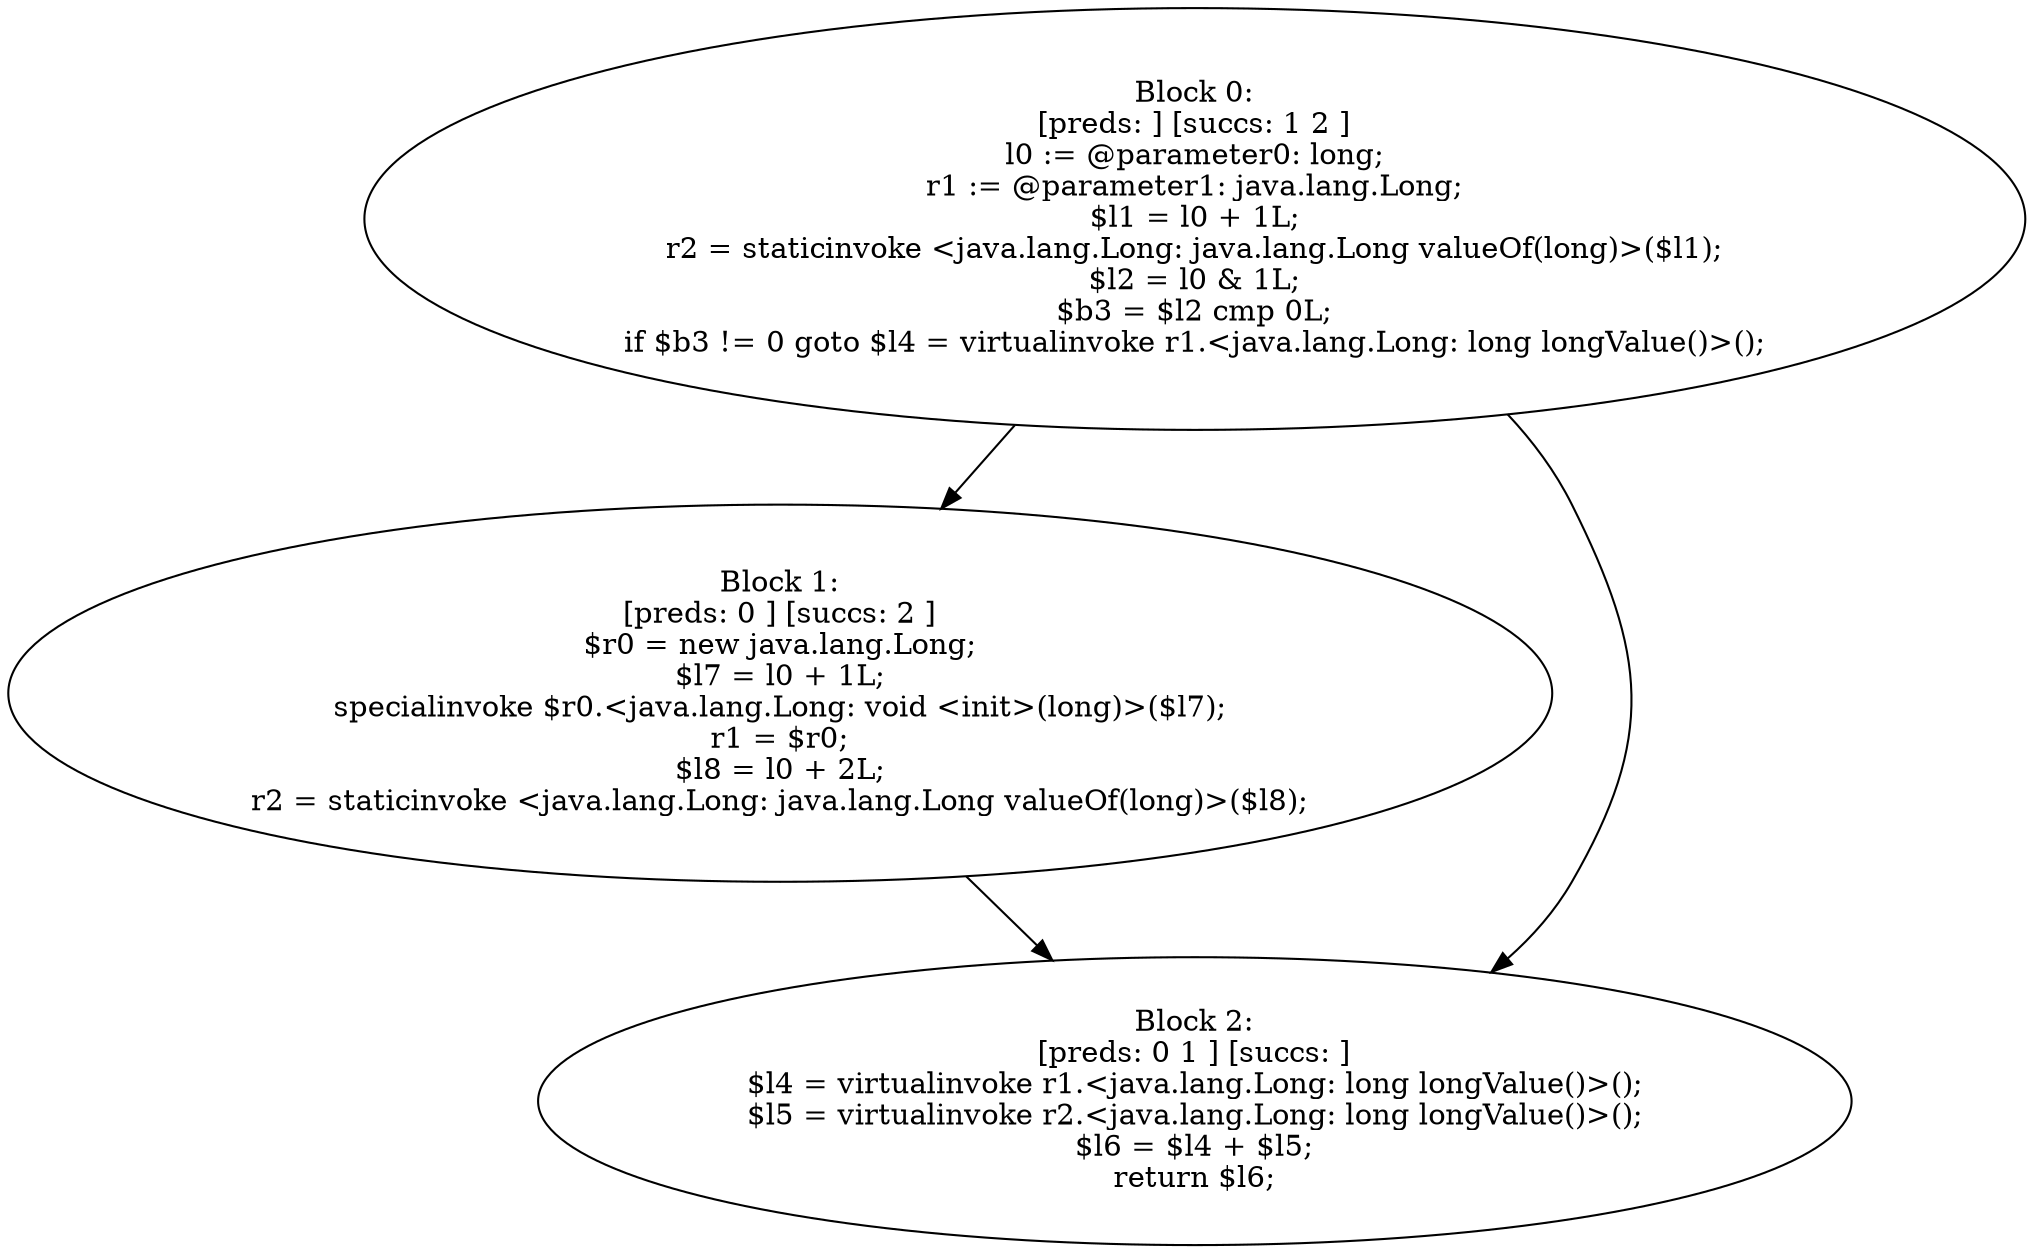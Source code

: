 digraph "unitGraph" {
    "Block 0:
[preds: ] [succs: 1 2 ]
l0 := @parameter0: long;
r1 := @parameter1: java.lang.Long;
$l1 = l0 + 1L;
r2 = staticinvoke <java.lang.Long: java.lang.Long valueOf(long)>($l1);
$l2 = l0 & 1L;
$b3 = $l2 cmp 0L;
if $b3 != 0 goto $l4 = virtualinvoke r1.<java.lang.Long: long longValue()>();
"
    "Block 1:
[preds: 0 ] [succs: 2 ]
$r0 = new java.lang.Long;
$l7 = l0 + 1L;
specialinvoke $r0.<java.lang.Long: void <init>(long)>($l7);
r1 = $r0;
$l8 = l0 + 2L;
r2 = staticinvoke <java.lang.Long: java.lang.Long valueOf(long)>($l8);
"
    "Block 2:
[preds: 0 1 ] [succs: ]
$l4 = virtualinvoke r1.<java.lang.Long: long longValue()>();
$l5 = virtualinvoke r2.<java.lang.Long: long longValue()>();
$l6 = $l4 + $l5;
return $l6;
"
    "Block 0:
[preds: ] [succs: 1 2 ]
l0 := @parameter0: long;
r1 := @parameter1: java.lang.Long;
$l1 = l0 + 1L;
r2 = staticinvoke <java.lang.Long: java.lang.Long valueOf(long)>($l1);
$l2 = l0 & 1L;
$b3 = $l2 cmp 0L;
if $b3 != 0 goto $l4 = virtualinvoke r1.<java.lang.Long: long longValue()>();
"->"Block 1:
[preds: 0 ] [succs: 2 ]
$r0 = new java.lang.Long;
$l7 = l0 + 1L;
specialinvoke $r0.<java.lang.Long: void <init>(long)>($l7);
r1 = $r0;
$l8 = l0 + 2L;
r2 = staticinvoke <java.lang.Long: java.lang.Long valueOf(long)>($l8);
";
    "Block 0:
[preds: ] [succs: 1 2 ]
l0 := @parameter0: long;
r1 := @parameter1: java.lang.Long;
$l1 = l0 + 1L;
r2 = staticinvoke <java.lang.Long: java.lang.Long valueOf(long)>($l1);
$l2 = l0 & 1L;
$b3 = $l2 cmp 0L;
if $b3 != 0 goto $l4 = virtualinvoke r1.<java.lang.Long: long longValue()>();
"->"Block 2:
[preds: 0 1 ] [succs: ]
$l4 = virtualinvoke r1.<java.lang.Long: long longValue()>();
$l5 = virtualinvoke r2.<java.lang.Long: long longValue()>();
$l6 = $l4 + $l5;
return $l6;
";
    "Block 1:
[preds: 0 ] [succs: 2 ]
$r0 = new java.lang.Long;
$l7 = l0 + 1L;
specialinvoke $r0.<java.lang.Long: void <init>(long)>($l7);
r1 = $r0;
$l8 = l0 + 2L;
r2 = staticinvoke <java.lang.Long: java.lang.Long valueOf(long)>($l8);
"->"Block 2:
[preds: 0 1 ] [succs: ]
$l4 = virtualinvoke r1.<java.lang.Long: long longValue()>();
$l5 = virtualinvoke r2.<java.lang.Long: long longValue()>();
$l6 = $l4 + $l5;
return $l6;
";
}
